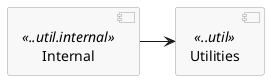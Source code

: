 @startuml

skinparam componentStyle uml2
skinparam component {
  BorderColor #a0a0a0
  BackgroundColor #f8f8f8
}

[Utilities] <<..util>>
[Internal] <<..util.internal>>
[Internal] -> [Utilities]

@enduml
